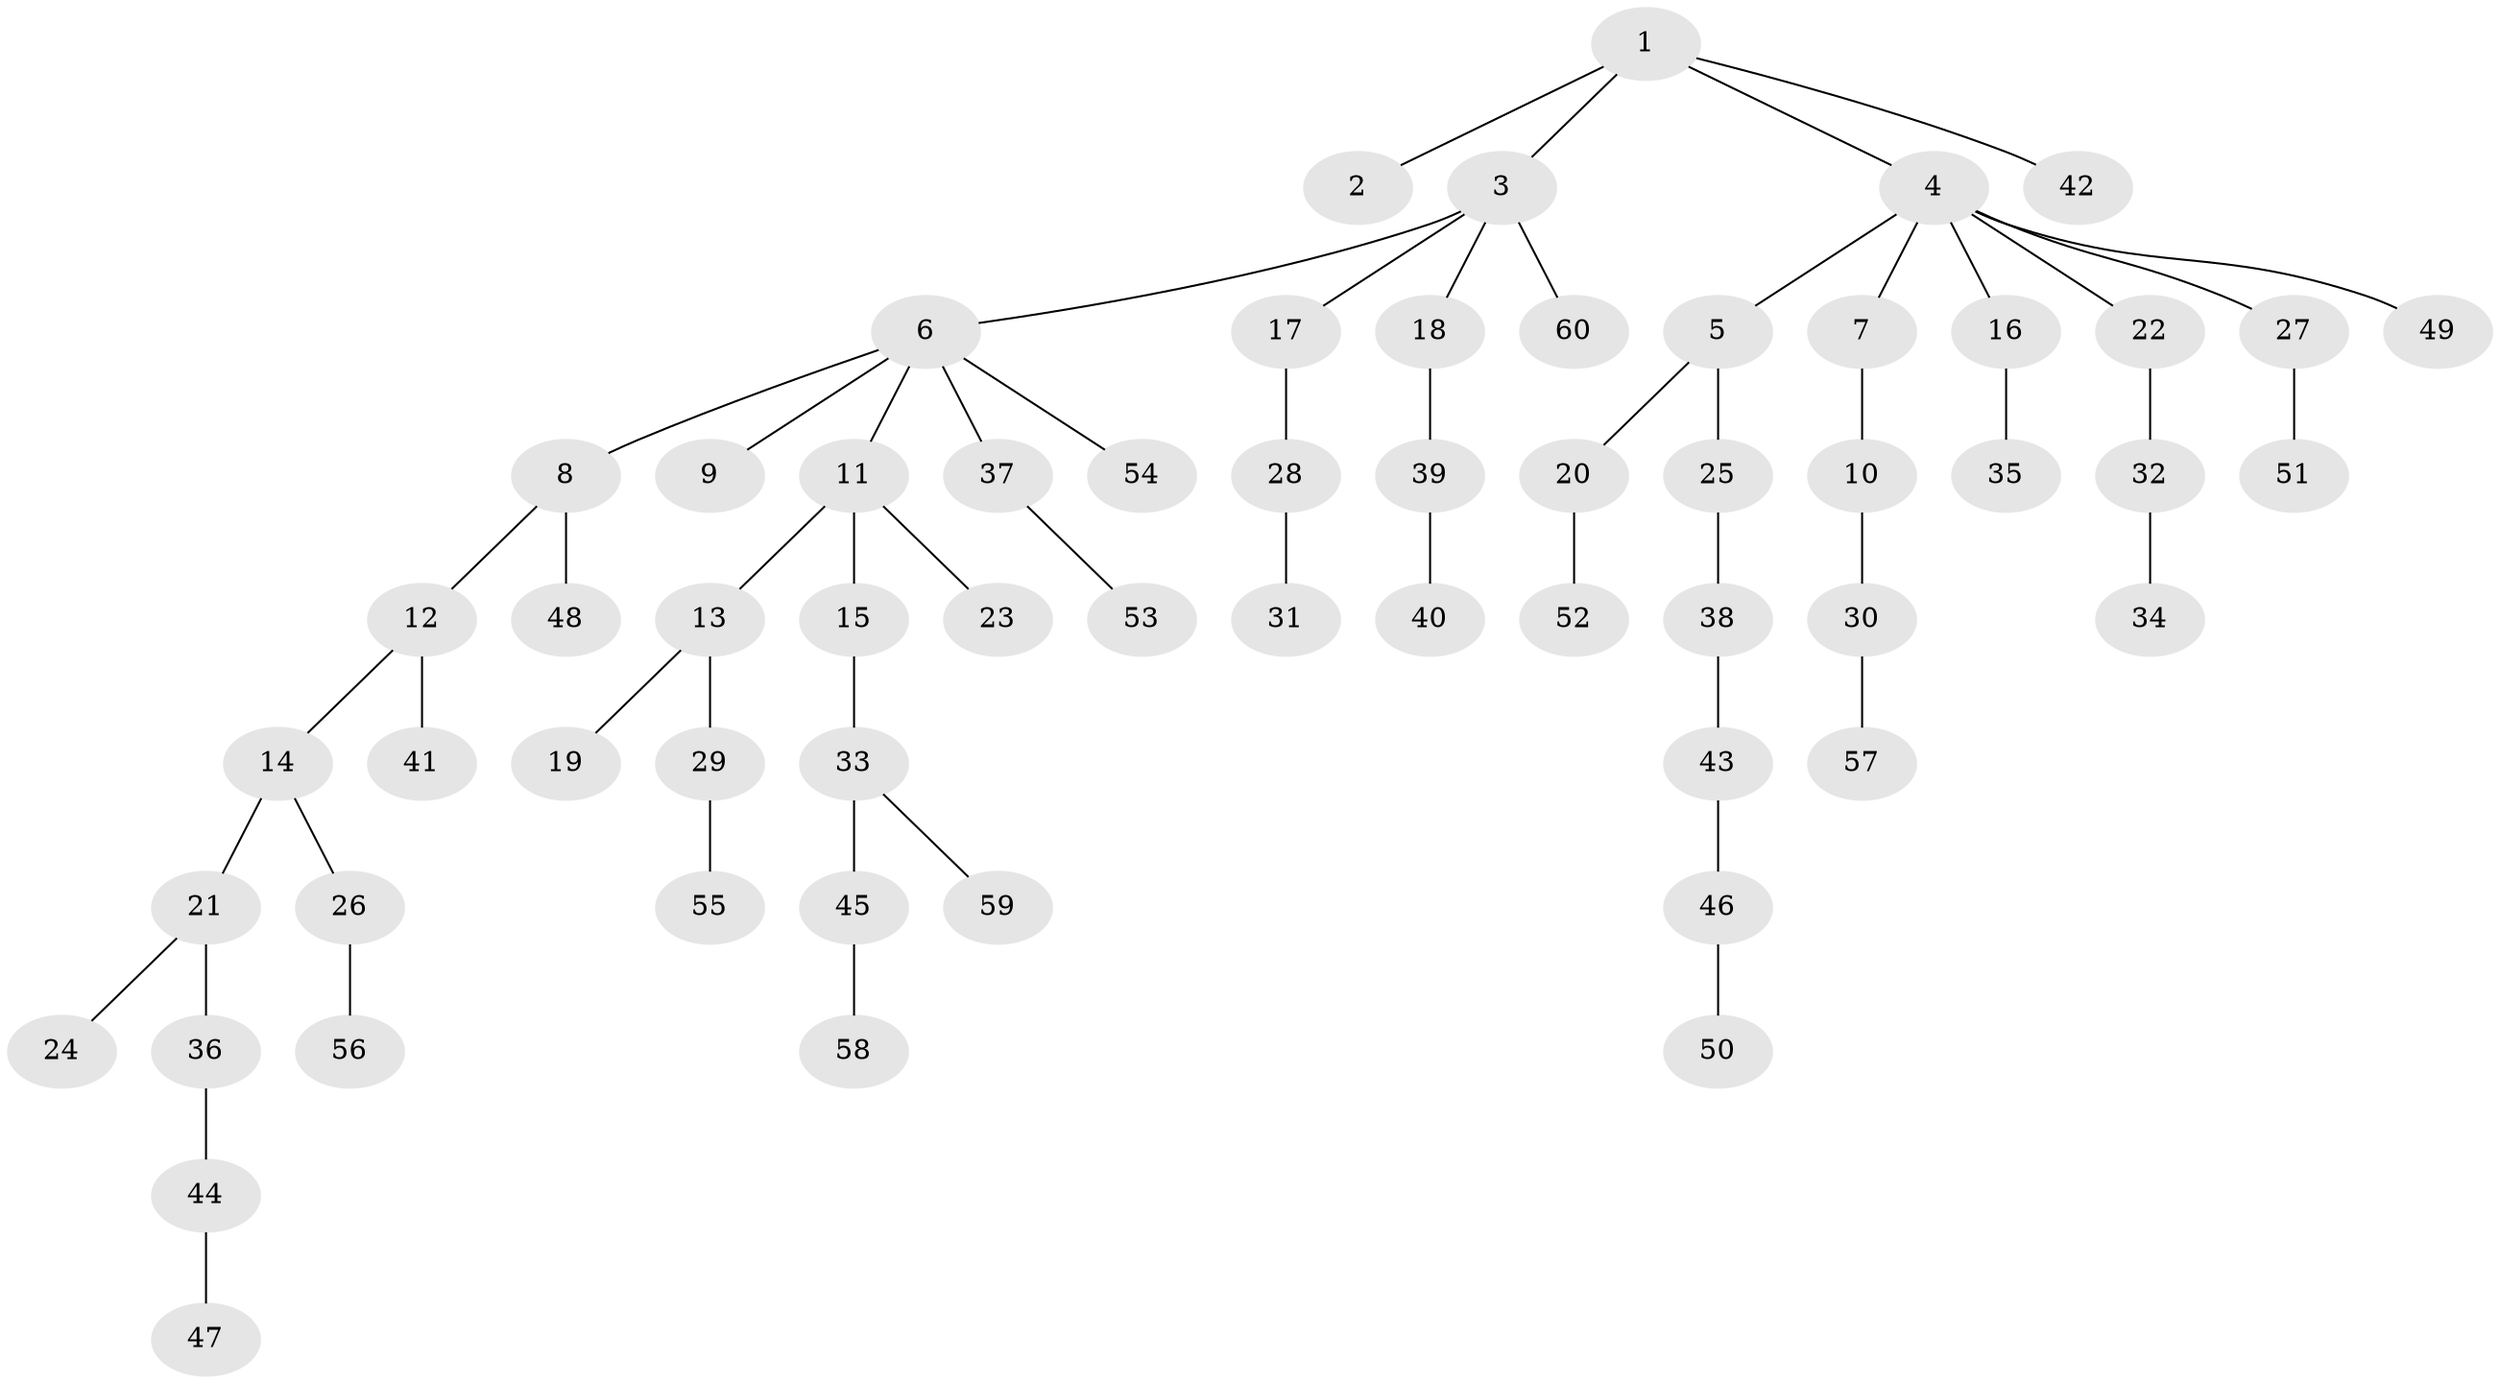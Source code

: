 // coarse degree distribution, {9: 0.02564102564102564, 1: 0.5641025641025641, 5: 0.05128205128205128, 3: 0.1282051282051282, 2: 0.20512820512820512, 4: 0.02564102564102564}
// Generated by graph-tools (version 1.1) at 2025/42/03/06/25 10:42:05]
// undirected, 60 vertices, 59 edges
graph export_dot {
graph [start="1"]
  node [color=gray90,style=filled];
  1;
  2;
  3;
  4;
  5;
  6;
  7;
  8;
  9;
  10;
  11;
  12;
  13;
  14;
  15;
  16;
  17;
  18;
  19;
  20;
  21;
  22;
  23;
  24;
  25;
  26;
  27;
  28;
  29;
  30;
  31;
  32;
  33;
  34;
  35;
  36;
  37;
  38;
  39;
  40;
  41;
  42;
  43;
  44;
  45;
  46;
  47;
  48;
  49;
  50;
  51;
  52;
  53;
  54;
  55;
  56;
  57;
  58;
  59;
  60;
  1 -- 2;
  1 -- 3;
  1 -- 4;
  1 -- 42;
  3 -- 6;
  3 -- 17;
  3 -- 18;
  3 -- 60;
  4 -- 5;
  4 -- 7;
  4 -- 16;
  4 -- 22;
  4 -- 27;
  4 -- 49;
  5 -- 20;
  5 -- 25;
  6 -- 8;
  6 -- 9;
  6 -- 11;
  6 -- 37;
  6 -- 54;
  7 -- 10;
  8 -- 12;
  8 -- 48;
  10 -- 30;
  11 -- 13;
  11 -- 15;
  11 -- 23;
  12 -- 14;
  12 -- 41;
  13 -- 19;
  13 -- 29;
  14 -- 21;
  14 -- 26;
  15 -- 33;
  16 -- 35;
  17 -- 28;
  18 -- 39;
  20 -- 52;
  21 -- 24;
  21 -- 36;
  22 -- 32;
  25 -- 38;
  26 -- 56;
  27 -- 51;
  28 -- 31;
  29 -- 55;
  30 -- 57;
  32 -- 34;
  33 -- 45;
  33 -- 59;
  36 -- 44;
  37 -- 53;
  38 -- 43;
  39 -- 40;
  43 -- 46;
  44 -- 47;
  45 -- 58;
  46 -- 50;
}
